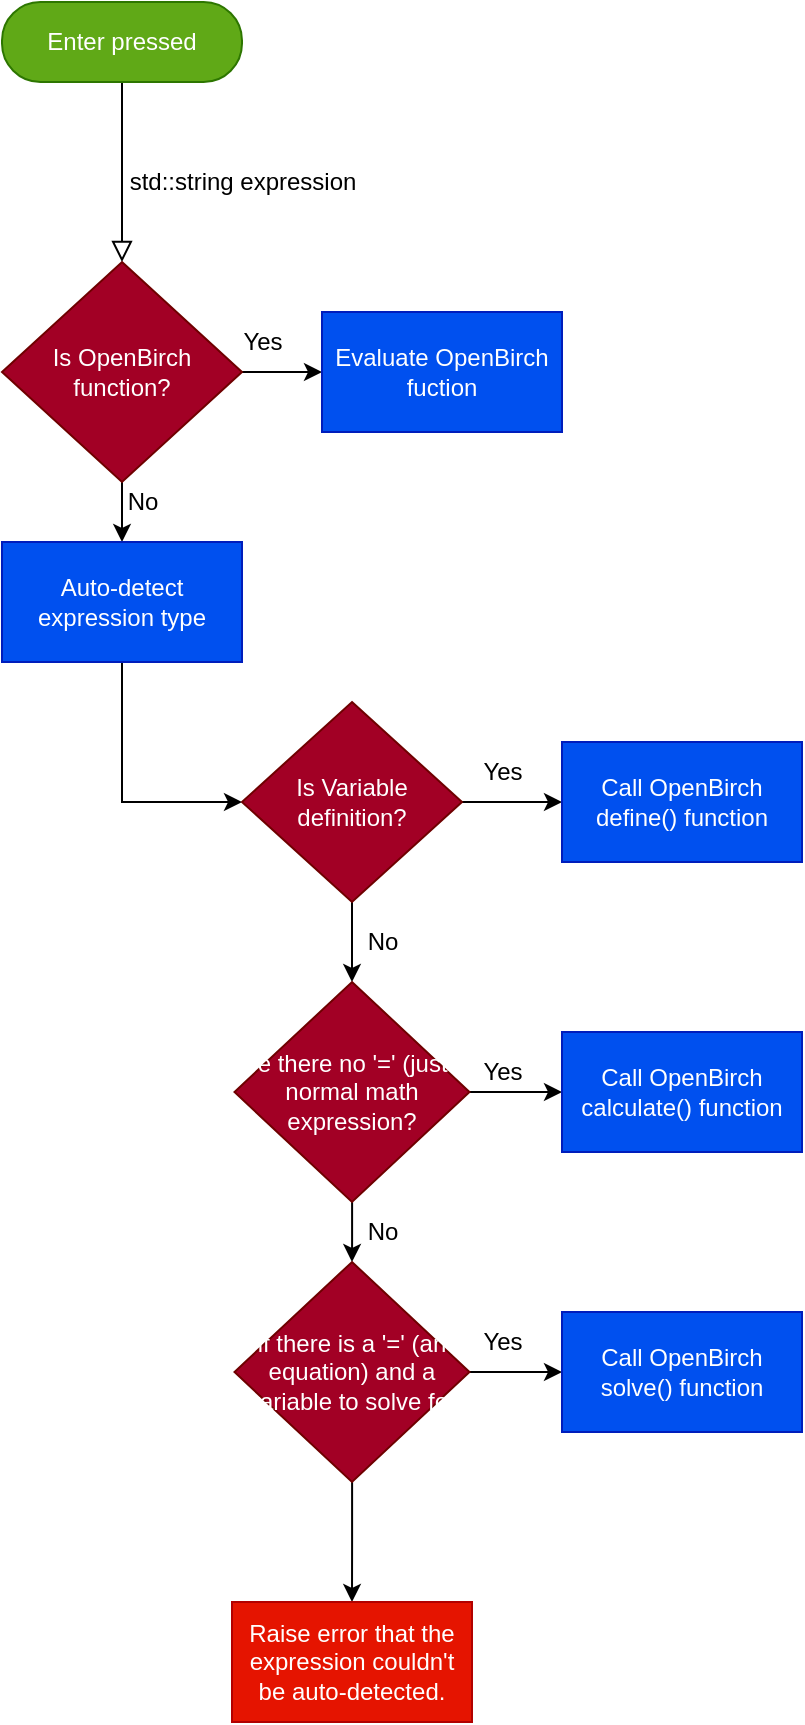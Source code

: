 <mxfile version="20.7.4" type="device"><diagram id="C5RBs43oDa-KdzZeNtuy" name="Page-1"><mxGraphModel dx="1062" dy="614" grid="1" gridSize="10" guides="1" tooltips="1" connect="1" arrows="1" fold="1" page="1" pageScale="1" pageWidth="827" pageHeight="1169" math="0" shadow="0"><root><mxCell id="WIyWlLk6GJQsqaUBKTNV-0"/><mxCell id="WIyWlLk6GJQsqaUBKTNV-1" parent="WIyWlLk6GJQsqaUBKTNV-0"/><mxCell id="WIyWlLk6GJQsqaUBKTNV-2" value="" style="rounded=0;html=1;jettySize=auto;orthogonalLoop=1;fontSize=11;endArrow=block;endFill=0;endSize=8;strokeWidth=1;shadow=0;labelBackgroundColor=none;edgeStyle=orthogonalEdgeStyle;entryX=0.5;entryY=0;entryDx=0;entryDy=0;" parent="WIyWlLk6GJQsqaUBKTNV-1" source="WIyWlLk6GJQsqaUBKTNV-3" target="Ggi2ak1exbW_Q_WLfrr4-1" edge="1"><mxGeometry relative="1" as="geometry"><mxPoint x="100" y="170" as="targetPoint"/></mxGeometry></mxCell><mxCell id="WIyWlLk6GJQsqaUBKTNV-3" value="Enter pressed" style="rounded=1;whiteSpace=wrap;html=1;fontSize=12;glass=0;strokeWidth=1;shadow=0;fillColor=#60a917;fontColor=#ffffff;strokeColor=#2D7600;arcSize=48;" parent="WIyWlLk6GJQsqaUBKTNV-1" vertex="1"><mxGeometry x="40" y="20" width="120" height="40" as="geometry"/></mxCell><mxCell id="Ggi2ak1exbW_Q_WLfrr4-0" value="std::string expression" style="text;html=1;align=center;verticalAlign=middle;resizable=0;points=[];autosize=1;strokeColor=none;fillColor=none;" vertex="1" parent="WIyWlLk6GJQsqaUBKTNV-1"><mxGeometry x="90" y="95" width="140" height="30" as="geometry"/></mxCell><mxCell id="Ggi2ak1exbW_Q_WLfrr4-3" style="edgeStyle=orthogonalEdgeStyle;rounded=0;orthogonalLoop=1;jettySize=auto;html=1;entryX=0;entryY=0.5;entryDx=0;entryDy=0;" edge="1" parent="WIyWlLk6GJQsqaUBKTNV-1" source="Ggi2ak1exbW_Q_WLfrr4-1" target="Ggi2ak1exbW_Q_WLfrr4-2"><mxGeometry relative="1" as="geometry"/></mxCell><mxCell id="Ggi2ak1exbW_Q_WLfrr4-5" style="edgeStyle=orthogonalEdgeStyle;rounded=0;orthogonalLoop=1;jettySize=auto;html=1;entryX=0.5;entryY=0;entryDx=0;entryDy=0;" edge="1" parent="WIyWlLk6GJQsqaUBKTNV-1" source="Ggi2ak1exbW_Q_WLfrr4-1" target="Ggi2ak1exbW_Q_WLfrr4-6"><mxGeometry relative="1" as="geometry"><mxPoint x="100" y="290" as="targetPoint"/></mxGeometry></mxCell><mxCell id="Ggi2ak1exbW_Q_WLfrr4-1" value="Is OpenBirch function?" style="rhombus;whiteSpace=wrap;html=1;fillColor=#a20025;fontColor=#ffffff;strokeColor=#6F0000;" vertex="1" parent="WIyWlLk6GJQsqaUBKTNV-1"><mxGeometry x="40" y="150" width="120" height="110" as="geometry"/></mxCell><mxCell id="Ggi2ak1exbW_Q_WLfrr4-2" value="Evaluate OpenBirch fuction" style="rounded=0;whiteSpace=wrap;html=1;fillColor=#0050ef;fontColor=#ffffff;strokeColor=#001DBC;" vertex="1" parent="WIyWlLk6GJQsqaUBKTNV-1"><mxGeometry x="200" y="175" width="120" height="60" as="geometry"/></mxCell><mxCell id="Ggi2ak1exbW_Q_WLfrr4-9" style="edgeStyle=orthogonalEdgeStyle;rounded=0;orthogonalLoop=1;jettySize=auto;html=1;entryX=0;entryY=0.5;entryDx=0;entryDy=0;" edge="1" parent="WIyWlLk6GJQsqaUBKTNV-1" source="Ggi2ak1exbW_Q_WLfrr4-6" target="Ggi2ak1exbW_Q_WLfrr4-8"><mxGeometry relative="1" as="geometry"/></mxCell><mxCell id="Ggi2ak1exbW_Q_WLfrr4-6" value="Auto-detect expression type" style="rounded=0;whiteSpace=wrap;html=1;fillColor=#0050ef;fontColor=#ffffff;strokeColor=#001DBC;" vertex="1" parent="WIyWlLk6GJQsqaUBKTNV-1"><mxGeometry x="40" y="290" width="120" height="60" as="geometry"/></mxCell><mxCell id="Ggi2ak1exbW_Q_WLfrr4-13" style="edgeStyle=orthogonalEdgeStyle;rounded=0;orthogonalLoop=1;jettySize=auto;html=1;entryX=0;entryY=0.5;entryDx=0;entryDy=0;" edge="1" parent="WIyWlLk6GJQsqaUBKTNV-1" source="Ggi2ak1exbW_Q_WLfrr4-8" target="Ggi2ak1exbW_Q_WLfrr4-12"><mxGeometry relative="1" as="geometry"/></mxCell><mxCell id="Ggi2ak1exbW_Q_WLfrr4-16" style="edgeStyle=orthogonalEdgeStyle;rounded=0;orthogonalLoop=1;jettySize=auto;html=1;entryX=0.5;entryY=0;entryDx=0;entryDy=0;fontSize=10;" edge="1" parent="WIyWlLk6GJQsqaUBKTNV-1" source="Ggi2ak1exbW_Q_WLfrr4-8" target="Ggi2ak1exbW_Q_WLfrr4-15"><mxGeometry relative="1" as="geometry"/></mxCell><mxCell id="Ggi2ak1exbW_Q_WLfrr4-8" value="&lt;font style=&quot;font-size: 12px;&quot;&gt;Is Variable definition?&lt;/font&gt;" style="rhombus;whiteSpace=wrap;html=1;fillColor=#a20025;fontColor=#ffffff;strokeColor=#6F0000;" vertex="1" parent="WIyWlLk6GJQsqaUBKTNV-1"><mxGeometry x="160" y="370" width="110" height="100" as="geometry"/></mxCell><mxCell id="Ggi2ak1exbW_Q_WLfrr4-10" value="Yes" style="text;html=1;align=center;verticalAlign=middle;resizable=0;points=[];autosize=1;strokeColor=none;fillColor=none;" vertex="1" parent="WIyWlLk6GJQsqaUBKTNV-1"><mxGeometry x="150" y="175" width="40" height="30" as="geometry"/></mxCell><mxCell id="Ggi2ak1exbW_Q_WLfrr4-11" value="No" style="text;html=1;align=center;verticalAlign=middle;resizable=0;points=[];autosize=1;strokeColor=none;fillColor=none;" vertex="1" parent="WIyWlLk6GJQsqaUBKTNV-1"><mxGeometry x="90" y="255" width="40" height="30" as="geometry"/></mxCell><mxCell id="Ggi2ak1exbW_Q_WLfrr4-12" value="&lt;font style=&quot;font-size: 12px;&quot;&gt;Call OpenBirch define() function&lt;/font&gt;" style="rounded=0;whiteSpace=wrap;html=1;fillColor=#0050ef;fontColor=#ffffff;strokeColor=#001DBC;" vertex="1" parent="WIyWlLk6GJQsqaUBKTNV-1"><mxGeometry x="320" y="390" width="120" height="60" as="geometry"/></mxCell><mxCell id="Ggi2ak1exbW_Q_WLfrr4-14" value="Yes" style="text;html=1;align=center;verticalAlign=middle;resizable=0;points=[];autosize=1;strokeColor=none;fillColor=none;" vertex="1" parent="WIyWlLk6GJQsqaUBKTNV-1"><mxGeometry x="270" y="390" width="40" height="30" as="geometry"/></mxCell><mxCell id="Ggi2ak1exbW_Q_WLfrr4-19" style="edgeStyle=orthogonalEdgeStyle;rounded=0;orthogonalLoop=1;jettySize=auto;html=1;entryX=0;entryY=0.5;entryDx=0;entryDy=0;fontSize=10;" edge="1" parent="WIyWlLk6GJQsqaUBKTNV-1" source="Ggi2ak1exbW_Q_WLfrr4-15" target="Ggi2ak1exbW_Q_WLfrr4-18"><mxGeometry relative="1" as="geometry"/></mxCell><mxCell id="Ggi2ak1exbW_Q_WLfrr4-25" style="edgeStyle=orthogonalEdgeStyle;rounded=0;orthogonalLoop=1;jettySize=auto;html=1;entryX=0.5;entryY=0;entryDx=0;entryDy=0;fontSize=12;" edge="1" parent="WIyWlLk6GJQsqaUBKTNV-1" source="Ggi2ak1exbW_Q_WLfrr4-15" target="Ggi2ak1exbW_Q_WLfrr4-21"><mxGeometry relative="1" as="geometry"/></mxCell><mxCell id="Ggi2ak1exbW_Q_WLfrr4-15" value="&lt;font style=&quot;font-size: 12px;&quot;&gt;are there no '=' (just a normal math expression?&lt;/font&gt;" style="rhombus;whiteSpace=wrap;html=1;fillColor=#a20025;fontColor=#ffffff;strokeColor=#6F0000;align=center;" vertex="1" parent="WIyWlLk6GJQsqaUBKTNV-1"><mxGeometry x="156.25" y="510" width="117.5" height="110" as="geometry"/></mxCell><mxCell id="Ggi2ak1exbW_Q_WLfrr4-17" value="&lt;font style=&quot;font-size: 12px;&quot;&gt;No&lt;/font&gt;" style="text;html=1;align=center;verticalAlign=middle;resizable=0;points=[];autosize=1;strokeColor=none;fillColor=none;fontSize=10;" vertex="1" parent="WIyWlLk6GJQsqaUBKTNV-1"><mxGeometry x="210" y="475" width="40" height="30" as="geometry"/></mxCell><mxCell id="Ggi2ak1exbW_Q_WLfrr4-18" value="Call OpenBirch calculate() function" style="rounded=0;whiteSpace=wrap;html=1;fillColor=#0050ef;fontColor=#ffffff;strokeColor=#001DBC;" vertex="1" parent="WIyWlLk6GJQsqaUBKTNV-1"><mxGeometry x="320" y="535" width="120" height="60" as="geometry"/></mxCell><mxCell id="Ggi2ak1exbW_Q_WLfrr4-20" value="&lt;font style=&quot;font-size: 12px;&quot;&gt;Yes&lt;/font&gt;" style="text;html=1;align=center;verticalAlign=middle;resizable=0;points=[];autosize=1;strokeColor=none;fillColor=none;fontSize=10;" vertex="1" parent="WIyWlLk6GJQsqaUBKTNV-1"><mxGeometry x="270" y="540" width="40" height="30" as="geometry"/></mxCell><mxCell id="Ggi2ak1exbW_Q_WLfrr4-24" style="edgeStyle=orthogonalEdgeStyle;rounded=0;orthogonalLoop=1;jettySize=auto;html=1;entryX=0;entryY=0.5;entryDx=0;entryDy=0;fontSize=12;" edge="1" parent="WIyWlLk6GJQsqaUBKTNV-1" source="Ggi2ak1exbW_Q_WLfrr4-21" target="Ggi2ak1exbW_Q_WLfrr4-23"><mxGeometry relative="1" as="geometry"/></mxCell><mxCell id="Ggi2ak1exbW_Q_WLfrr4-30" style="edgeStyle=orthogonalEdgeStyle;rounded=0;orthogonalLoop=1;jettySize=auto;html=1;entryX=0.5;entryY=0;entryDx=0;entryDy=0;fontSize=12;" edge="1" parent="WIyWlLk6GJQsqaUBKTNV-1" source="Ggi2ak1exbW_Q_WLfrr4-21" target="Ggi2ak1exbW_Q_WLfrr4-29"><mxGeometry relative="1" as="geometry"/></mxCell><mxCell id="Ggi2ak1exbW_Q_WLfrr4-21" value="&lt;font style=&quot;font-size: 12px;&quot;&gt;if there is a '=' (an equation) and a variable to solve for&lt;/font&gt;" style="rhombus;whiteSpace=wrap;html=1;fillColor=#a20025;fontColor=#ffffff;strokeColor=#6F0000;align=center;" vertex="1" parent="WIyWlLk6GJQsqaUBKTNV-1"><mxGeometry x="156.25" y="650" width="117.5" height="110" as="geometry"/></mxCell><mxCell id="Ggi2ak1exbW_Q_WLfrr4-23" value="Call OpenBirch solve() function" style="rounded=0;whiteSpace=wrap;html=1;fillColor=#0050ef;fontColor=#ffffff;strokeColor=#001DBC;" vertex="1" parent="WIyWlLk6GJQsqaUBKTNV-1"><mxGeometry x="320" y="675" width="120" height="60" as="geometry"/></mxCell><mxCell id="Ggi2ak1exbW_Q_WLfrr4-26" value="&lt;font style=&quot;font-size: 12px;&quot;&gt;No&lt;/font&gt;" style="text;html=1;align=center;verticalAlign=middle;resizable=0;points=[];autosize=1;strokeColor=none;fillColor=none;fontSize=10;" vertex="1" parent="WIyWlLk6GJQsqaUBKTNV-1"><mxGeometry x="210" y="620" width="40" height="30" as="geometry"/></mxCell><mxCell id="Ggi2ak1exbW_Q_WLfrr4-27" value="&lt;font style=&quot;font-size: 12px;&quot;&gt;Yes&lt;/font&gt;" style="text;html=1;align=center;verticalAlign=middle;resizable=0;points=[];autosize=1;strokeColor=none;fillColor=none;fontSize=10;" vertex="1" parent="WIyWlLk6GJQsqaUBKTNV-1"><mxGeometry x="270" y="675" width="40" height="30" as="geometry"/></mxCell><mxCell id="Ggi2ak1exbW_Q_WLfrr4-29" value="Raise error that the expression couldn't be auto-detected." style="rounded=0;whiteSpace=wrap;html=1;fillColor=#e51400;fontColor=#ffffff;strokeColor=#B20000;" vertex="1" parent="WIyWlLk6GJQsqaUBKTNV-1"><mxGeometry x="155" y="820" width="120" height="60" as="geometry"/></mxCell></root></mxGraphModel></diagram></mxfile>